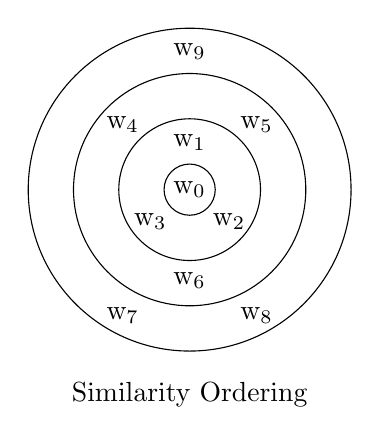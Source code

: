 \begin{tikzpicture}
	\coordinate (O) at (0,0);

	\draw[fill=white] (O) circle (2.05);
	\draw[fill=white] (O) circle (1.475);
	\draw[fill=white] (O) circle (0.9);
	\draw[fill=white] (O) circle (0.325)node {w$_0$};

	\node at (0,0.6) {w$_1$};
	\node at (0.5,-0.4) {w$_2$};
	\node at (-0.5,-0.4) {w$_3$};
	
	\node at (-0.85,0.825) {w$_4$};
	\node at (0.85,0.825) {w$_5$};
	\node at (0,-1.15) {w$_6$};
	
	\node at (-0.85,-1.6) {w$_7$};
	\node at (0.85,-1.6) {w$_8$};
	\node at (0,1.75) {w$_9$};
	
	\node at (0,-2.6) {Similarity Ordering};
\end{tikzpicture}